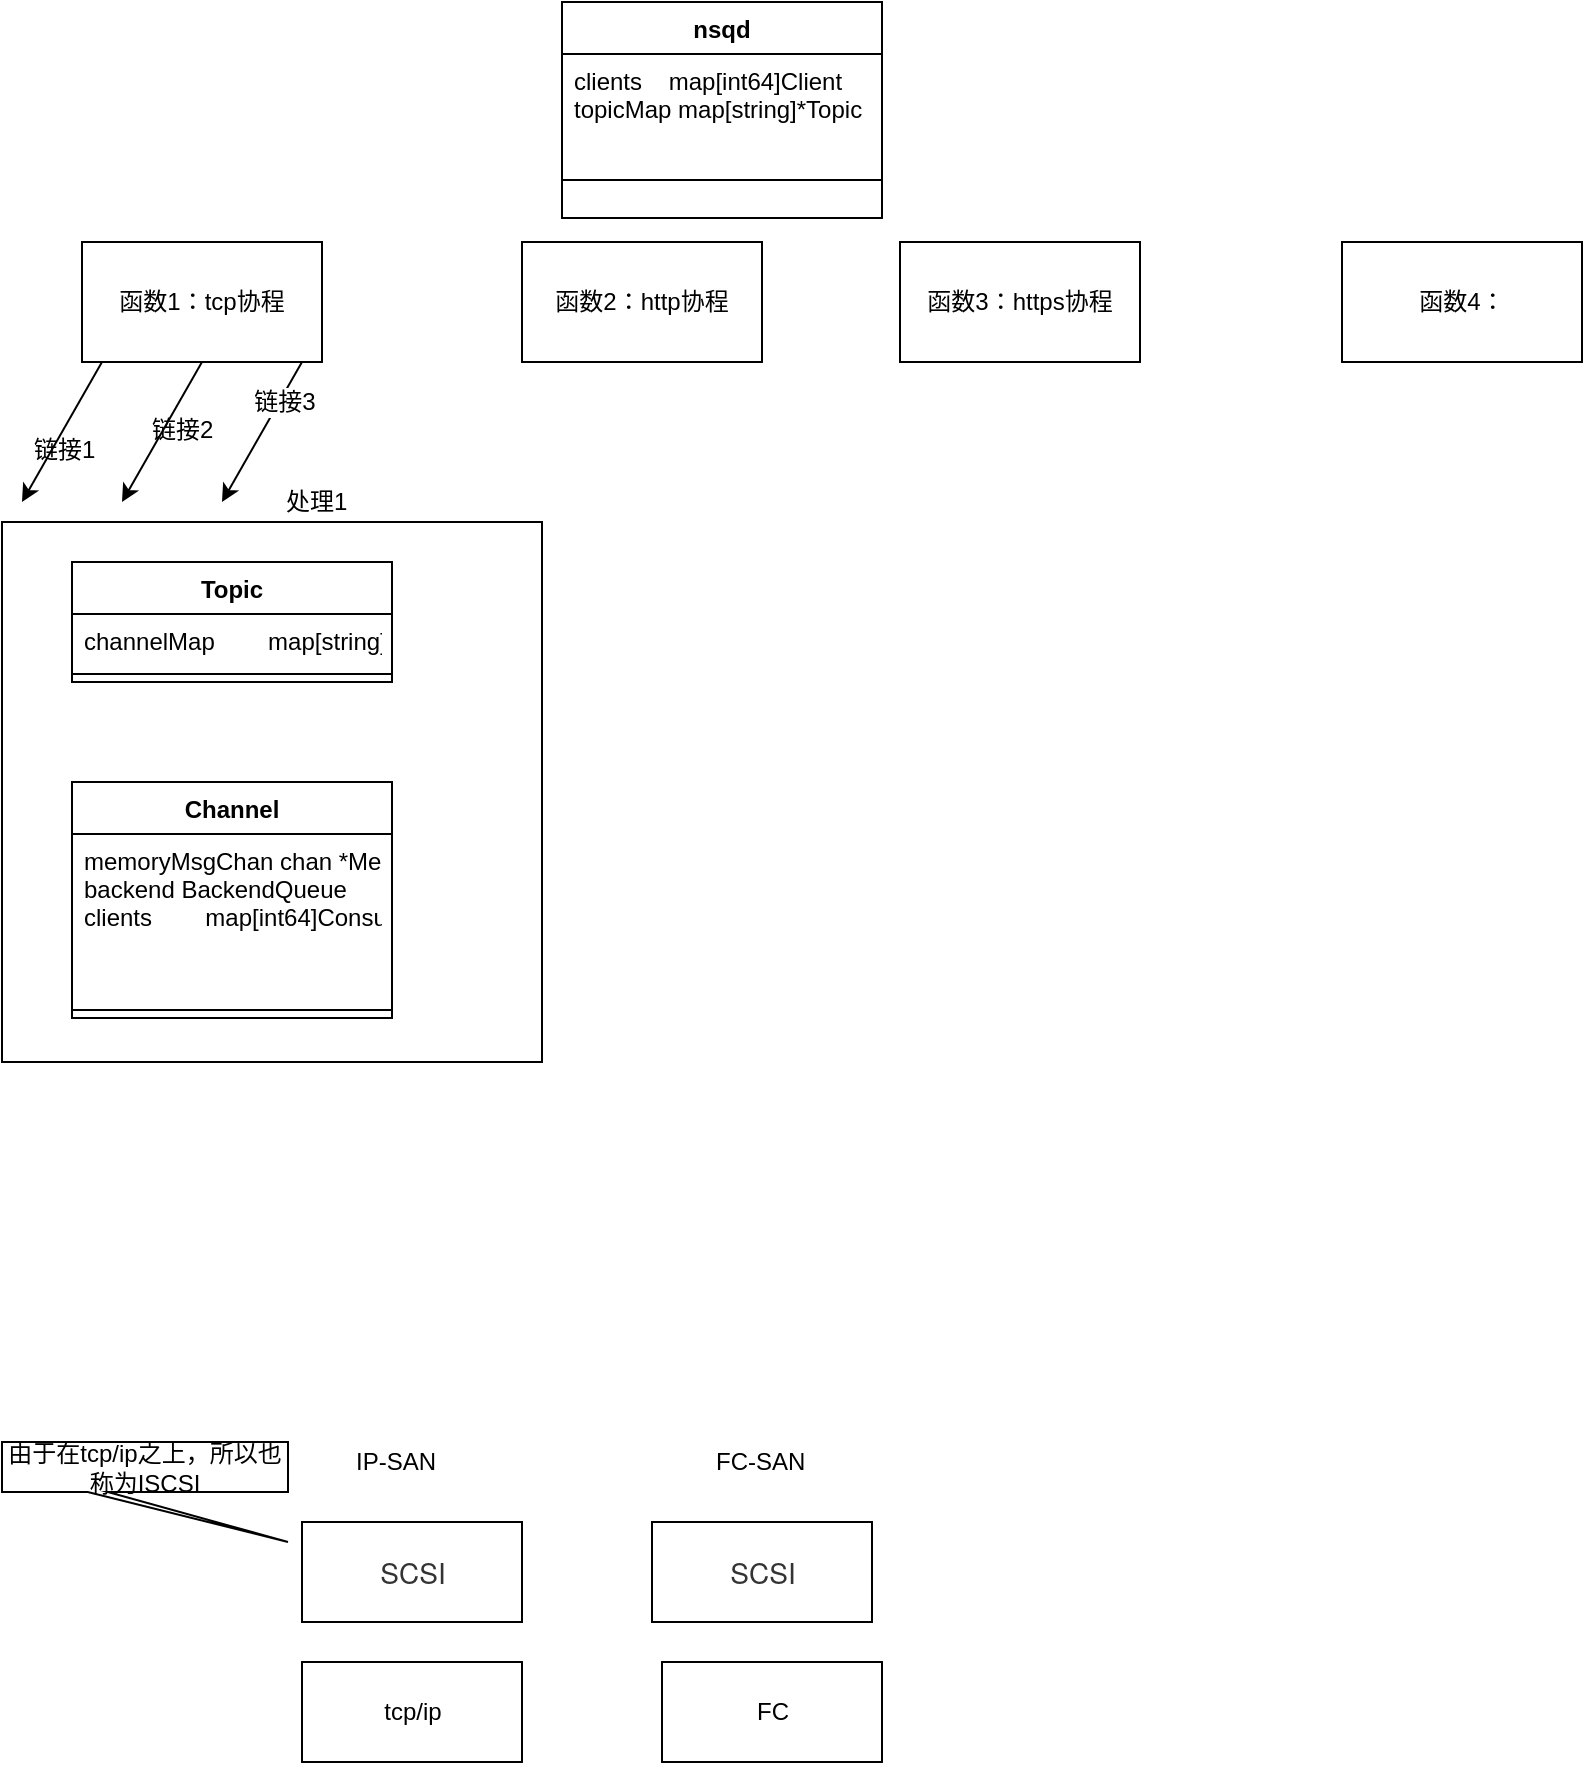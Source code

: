 <mxfile version="12.2.4" pages="1"><diagram id="T5uCfTht4WzDKtPpghuk" name="Page-1"><mxGraphModel dx="1870" dy="949" grid="1" gridSize="10" guides="1" tooltips="1" connect="1" arrows="1" fold="1" page="0" pageScale="1" pageWidth="827" pageHeight="1169" math="0" shadow="0"><root><mxCell id="0"/><mxCell id="1" parent="0"/><mxCell id="3" value="nsqd" style="swimlane;fontStyle=1;align=center;verticalAlign=top;childLayout=stackLayout;horizontal=1;startSize=26;horizontalStack=0;resizeParent=1;resizeParentMax=0;resizeLast=0;collapsible=1;marginBottom=0;" parent="1" vertex="1"><mxGeometry x="-550" y="-40" width="160" height="108" as="geometry"/></mxCell><mxCell id="4" value="clients    map[int64]Client&#10;topicMap map[string]*Topic" style="text;strokeColor=none;fillColor=none;align=left;verticalAlign=top;spacingLeft=4;spacingRight=4;overflow=hidden;rotatable=0;points=[[0,0.5],[1,0.5]];portConstraint=eastwest;" parent="3" vertex="1"><mxGeometry y="26" width="160" height="44" as="geometry"/></mxCell><mxCell id="5" value="" style="line;strokeWidth=1;fillColor=none;align=left;verticalAlign=middle;spacingTop=-1;spacingLeft=3;spacingRight=3;rotatable=0;labelPosition=right;points=[];portConstraint=eastwest;" parent="3" vertex="1"><mxGeometry y="70" width="160" height="38" as="geometry"/></mxCell><mxCell id="17" value="函数2：http协程" style="rounded=0;whiteSpace=wrap;html=1;" parent="1" vertex="1"><mxGeometry x="-570" y="80" width="120" height="60" as="geometry"/></mxCell><mxCell id="18" value="函数1：tcp协程" style="rounded=0;whiteSpace=wrap;html=1;" parent="1" vertex="1"><mxGeometry x="-790" y="80" width="120" height="60" as="geometry"/></mxCell><mxCell id="19" value="函数3：https协程" style="rounded=0;whiteSpace=wrap;html=1;" parent="1" vertex="1"><mxGeometry x="-381" y="80" width="120" height="60" as="geometry"/></mxCell><mxCell id="20" value="函数4：" style="rounded=0;whiteSpace=wrap;html=1;" parent="1" vertex="1"><mxGeometry x="-160" y="80" width="120" height="60" as="geometry"/></mxCell><mxCell id="21" value="" style="endArrow=classic;html=1;" parent="1" edge="1"><mxGeometry width="50" height="50" relative="1" as="geometry"><mxPoint x="-780" y="140" as="sourcePoint"/><mxPoint x="-820" y="210" as="targetPoint"/></mxGeometry></mxCell><mxCell id="22" value="" style="endArrow=classic;html=1;" parent="1" edge="1"><mxGeometry width="50" height="50" relative="1" as="geometry"><mxPoint x="-730" y="140" as="sourcePoint"/><mxPoint x="-770" y="210" as="targetPoint"/></mxGeometry></mxCell><mxCell id="23" value="" style="endArrow=classic;html=1;" parent="1" edge="1"><mxGeometry width="50" height="50" relative="1" as="geometry"><mxPoint x="-680" y="140" as="sourcePoint"/><mxPoint x="-720" y="210" as="targetPoint"/></mxGeometry></mxCell><mxCell id="26" value="链接3" style="text;html=1;resizable=0;points=[];align=center;verticalAlign=middle;labelBackgroundColor=#ffffff;" parent="23" vertex="1" connectable="0"><mxGeometry x="-0.493" y="1" relative="1" as="geometry"><mxPoint y="1" as="offset"/></mxGeometry></mxCell><mxCell id="24" value="链接1" style="text;html=1;resizable=0;points=[];autosize=1;align=left;verticalAlign=top;spacingTop=-4;" parent="1" vertex="1"><mxGeometry x="-816" y="174" width="50" height="20" as="geometry"/></mxCell><mxCell id="25" value="链接2" style="text;html=1;resizable=0;points=[];autosize=1;align=left;verticalAlign=top;spacingTop=-4;" parent="1" vertex="1"><mxGeometry x="-757" y="164" width="50" height="20" as="geometry"/></mxCell><mxCell id="27" value="" style="whiteSpace=wrap;html=1;aspect=fixed;" parent="1" vertex="1"><mxGeometry x="-830" y="220" width="270" height="270" as="geometry"/></mxCell><mxCell id="28" value="处理1" style="text;html=1;resizable=0;points=[];autosize=1;align=left;verticalAlign=top;spacingTop=-4;" parent="1" vertex="1"><mxGeometry x="-690" y="200" width="50" height="20" as="geometry"/></mxCell><mxCell id="29" value="Topic" style="swimlane;fontStyle=1;align=center;verticalAlign=top;childLayout=stackLayout;horizontal=1;startSize=26;horizontalStack=0;resizeParent=1;resizeParentMax=0;resizeLast=0;collapsible=1;marginBottom=0;" parent="1" vertex="1"><mxGeometry x="-795" y="240" width="160" height="60" as="geometry"/></mxCell><mxCell id="30" value="channelMap        map[string]*Channel" style="text;strokeColor=none;fillColor=none;align=left;verticalAlign=top;spacingLeft=4;spacingRight=4;overflow=hidden;rotatable=0;points=[[0,0.5],[1,0.5]];portConstraint=eastwest;" parent="29" vertex="1"><mxGeometry y="26" width="160" height="26" as="geometry"/></mxCell><mxCell id="31" value="" style="line;strokeWidth=1;fillColor=none;align=left;verticalAlign=middle;spacingTop=-1;spacingLeft=3;spacingRight=3;rotatable=0;labelPosition=right;points=[];portConstraint=eastwest;" parent="29" vertex="1"><mxGeometry y="52" width="160" height="8" as="geometry"/></mxCell><mxCell id="33" value="Channel" style="swimlane;fontStyle=1;align=center;verticalAlign=top;childLayout=stackLayout;horizontal=1;startSize=26;horizontalStack=0;resizeParent=1;resizeParentMax=0;resizeLast=0;collapsible=1;marginBottom=0;" parent="1" vertex="1"><mxGeometry x="-795" y="350" width="160" height="118" as="geometry"/></mxCell><mxCell id="34" value="memoryMsgChan chan *Message&#10;backend BackendQueue&#10;clients        map[int64]Consumer&#10;" style="text;strokeColor=none;fillColor=none;align=left;verticalAlign=top;spacingLeft=4;spacingRight=4;overflow=hidden;rotatable=0;points=[[0,0.5],[1,0.5]];portConstraint=eastwest;" parent="33" vertex="1"><mxGeometry y="26" width="160" height="84" as="geometry"/></mxCell><mxCell id="35" value="" style="line;strokeWidth=1;fillColor=none;align=left;verticalAlign=middle;spacingTop=-1;spacingLeft=3;spacingRight=3;rotatable=0;labelPosition=right;points=[];portConstraint=eastwest;" parent="33" vertex="1"><mxGeometry y="110" width="160" height="8" as="geometry"/></mxCell><mxCell id="37" value="tcp/ip" style="html=1;" vertex="1" parent="1"><mxGeometry x="-680" y="790" width="110" height="50" as="geometry"/></mxCell><mxCell id="38" value="FC" style="html=1;" vertex="1" parent="1"><mxGeometry x="-500" y="790" width="110" height="50" as="geometry"/></mxCell><mxCell id="39" value="&lt;span style=&quot;color: rgb(51 , 51 , 51) ; font-family: &amp;#34;helvetica neue&amp;#34; , &amp;#34;helvetica&amp;#34; , &amp;#34;arial&amp;#34; , sans-serif ; font-size: 14px ; white-space: normal&quot;&gt;SCSI&lt;/span&gt;" style="html=1;" vertex="1" parent="1"><mxGeometry x="-680" y="720" width="110" height="50" as="geometry"/></mxCell><mxCell id="40" value="&lt;span style=&quot;color: rgb(51 , 51 , 51) ; font-family: &amp;#34;helvetica neue&amp;#34; , &amp;#34;helvetica&amp;#34; , &amp;#34;arial&amp;#34; , sans-serif ; font-size: 14px ; white-space: normal&quot;&gt;SCSI&lt;/span&gt;" style="html=1;" vertex="1" parent="1"><mxGeometry x="-505" y="720" width="110" height="50" as="geometry"/></mxCell><mxCell id="44" value="FC-SAN" style="text;html=1;resizable=0;points=[];autosize=1;align=left;verticalAlign=top;spacingTop=-4;" vertex="1" parent="1"><mxGeometry x="-475" y="680" width="60" height="20" as="geometry"/></mxCell><mxCell id="45" value="IP-SAN" style="text;html=1;resizable=0;points=[];autosize=1;align=left;verticalAlign=top;spacingTop=-4;" vertex="1" parent="1"><mxGeometry x="-655" y="680" width="60" height="20" as="geometry"/></mxCell><mxCell id="46" value="由于在tcp/ip之上，所以也称为ISCSI" style="shape=callout;whiteSpace=wrap;html=1;perimeter=calloutPerimeter;position2=1;size=25;position=0.3;base=10;" vertex="1" parent="1"><mxGeometry x="-830" y="680" width="143" height="50" as="geometry"/></mxCell></root></mxGraphModel></diagram></mxfile>
